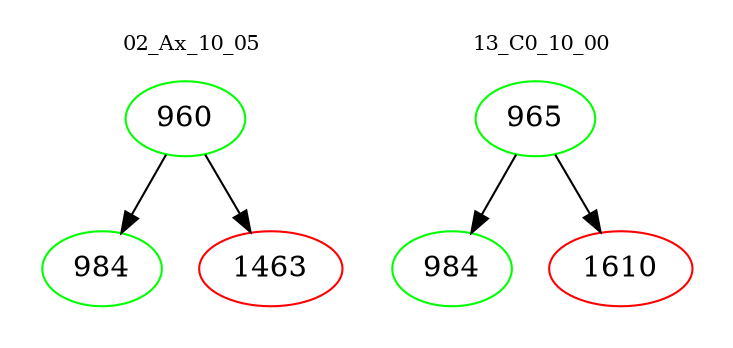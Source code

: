 digraph{
subgraph cluster_0 {
color = white
label = "02_Ax_10_05";
fontsize=10;
T0_960 [label="960", color="green"]
T0_960 -> T0_984 [color="black"]
T0_984 [label="984", color="green"]
T0_960 -> T0_1463 [color="black"]
T0_1463 [label="1463", color="red"]
}
subgraph cluster_1 {
color = white
label = "13_C0_10_00";
fontsize=10;
T1_965 [label="965", color="green"]
T1_965 -> T1_984 [color="black"]
T1_984 [label="984", color="green"]
T1_965 -> T1_1610 [color="black"]
T1_1610 [label="1610", color="red"]
}
}
